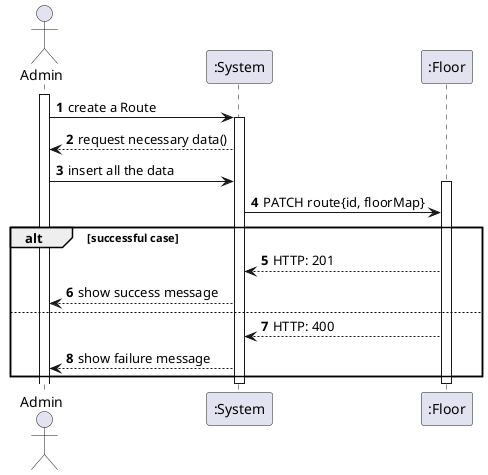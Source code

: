 @startuml
autonumber
'hide footbox
actor "Admin" as admin

participant ":System" as sys
participant ":Floor" as floor

activate admin

admin -> sys: create a Route
activate sys

sys --> admin: request necessary data()
admin -> sys : insert all the data
activate floor
sys -> floor: PATCH route{id, floorMap}

alt successful case
    floor --> sys: HTTP: 201
    sys --> admin: show success message
else
    floor --> sys: HTTP: 400
    sys --> admin: show failure message
end
deactivate floor
deactivate sys
@enduml